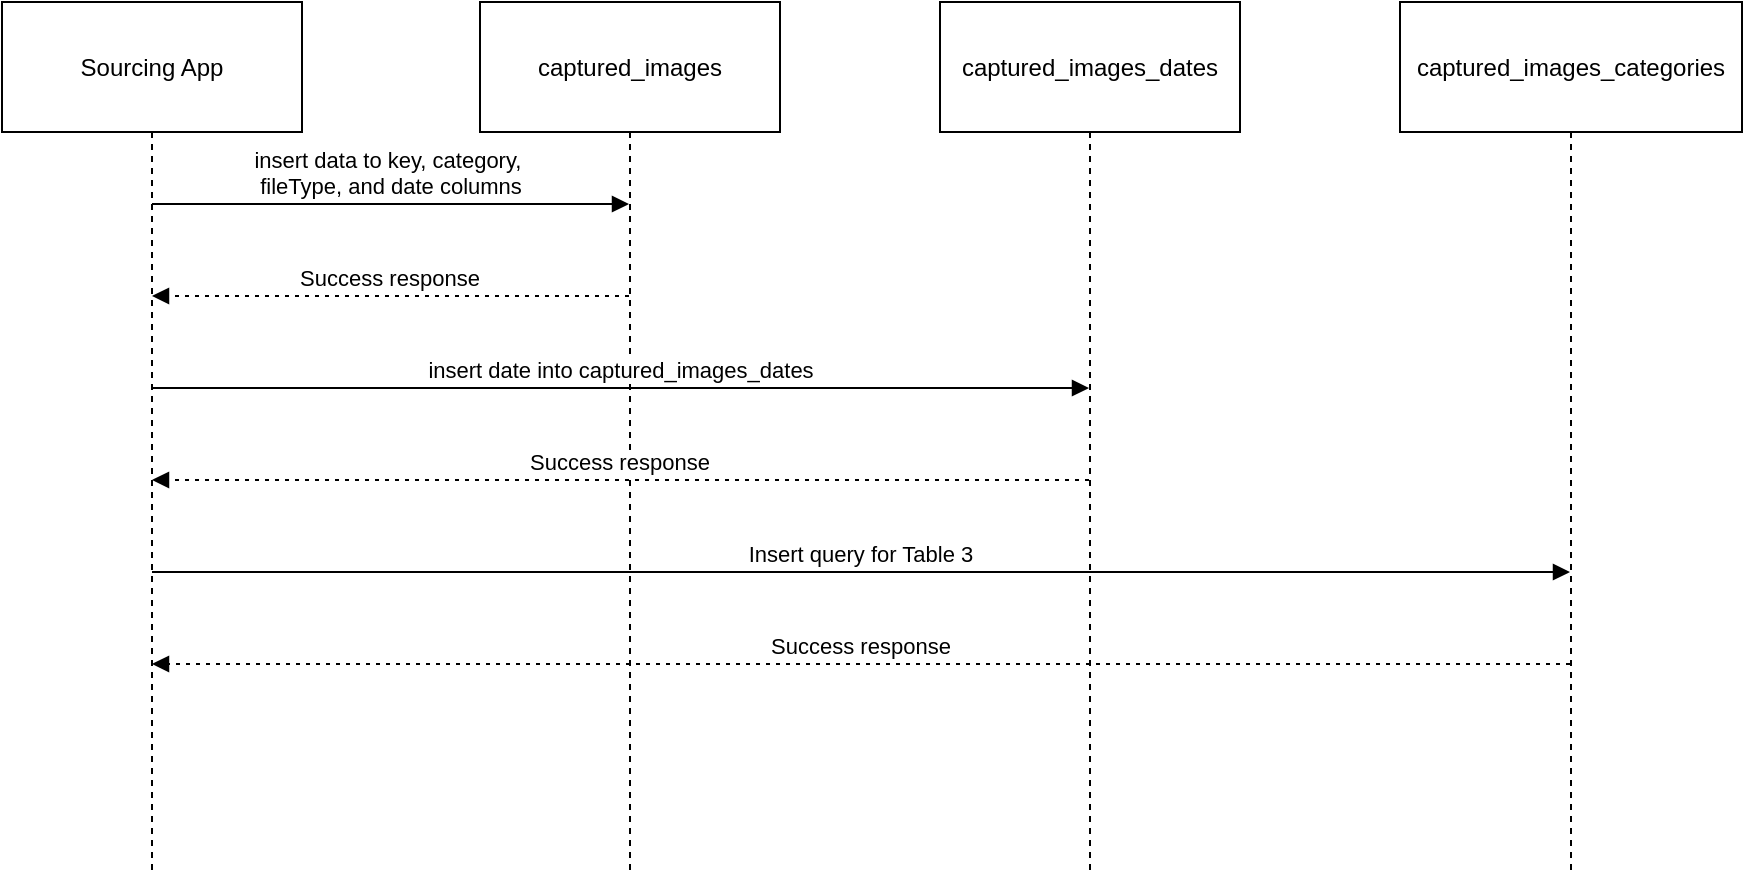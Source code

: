 <mxfile version="24.4.0" type="github">
  <diagram name="Page-1" id="mCVVEa3smK-YiZ0mzxus">
    <mxGraphModel dx="821" dy="466" grid="1" gridSize="10" guides="1" tooltips="1" connect="1" arrows="1" fold="1" page="1" pageScale="1" pageWidth="827" pageHeight="1169" math="0" shadow="0">
      <root>
        <mxCell id="0" />
        <mxCell id="1" parent="0" />
        <mxCell id="NOcSir-Sgeb0x2OFEILC-6" value="Sourcing App" style="shape=umlLifeline;perimeter=lifelinePerimeter;whiteSpace=wrap;container=1;dropTarget=0;collapsible=0;recursiveResize=0;outlineConnect=0;portConstraint=eastwest;newEdgeStyle={&quot;edgeStyle&quot;:&quot;elbowEdgeStyle&quot;,&quot;elbow&quot;:&quot;vertical&quot;,&quot;curved&quot;:0,&quot;rounded&quot;:0};size=65;" vertex="1" parent="1">
          <mxGeometry x="20" y="20" width="150" height="436" as="geometry" />
        </mxCell>
        <mxCell id="NOcSir-Sgeb0x2OFEILC-7" value="captured_images" style="shape=umlLifeline;perimeter=lifelinePerimeter;whiteSpace=wrap;container=1;dropTarget=0;collapsible=0;recursiveResize=0;outlineConnect=0;portConstraint=eastwest;newEdgeStyle={&quot;edgeStyle&quot;:&quot;elbowEdgeStyle&quot;,&quot;elbow&quot;:&quot;vertical&quot;,&quot;curved&quot;:0,&quot;rounded&quot;:0};size=65;" vertex="1" parent="1">
          <mxGeometry x="259" y="20" width="150" height="436" as="geometry" />
        </mxCell>
        <mxCell id="NOcSir-Sgeb0x2OFEILC-8" value="insert data to key, category, &#xa;fileType, and date columns" style="verticalAlign=bottom;endArrow=block;edgeStyle=elbowEdgeStyle;elbow=horizontal;curved=0;rounded=0;" edge="1" parent="1" source="NOcSir-Sgeb0x2OFEILC-6" target="NOcSir-Sgeb0x2OFEILC-7">
          <mxGeometry relative="1" as="geometry">
            <Array as="points">
              <mxPoint x="225" y="121" />
            </Array>
          </mxGeometry>
        </mxCell>
        <mxCell id="NOcSir-Sgeb0x2OFEILC-9" value="Success response" style="verticalAlign=bottom;endArrow=block;edgeStyle=elbowEdgeStyle;elbow=vertical;curved=0;rounded=0;dashed=1;dashPattern=2 3;" edge="1" parent="1" source="NOcSir-Sgeb0x2OFEILC-7" target="NOcSir-Sgeb0x2OFEILC-6">
          <mxGeometry relative="1" as="geometry">
            <Array as="points">
              <mxPoint x="225" y="167" />
            </Array>
          </mxGeometry>
        </mxCell>
        <mxCell id="NOcSir-Sgeb0x2OFEILC-10" value="insert date into captured_images_dates" style="verticalAlign=bottom;endArrow=block;edgeStyle=elbowEdgeStyle;elbow=vertical;curved=0;rounded=0;" edge="1" parent="1" source="NOcSir-Sgeb0x2OFEILC-6" target="NOcSir-Sgeb0x2OFEILC-16">
          <mxGeometry relative="1" as="geometry">
            <Array as="points">
              <mxPoint x="225" y="213" />
            </Array>
          </mxGeometry>
        </mxCell>
        <mxCell id="NOcSir-Sgeb0x2OFEILC-11" value="Success response" style="verticalAlign=bottom;endArrow=block;edgeStyle=elbowEdgeStyle;elbow=vertical;curved=0;rounded=0;dashed=1;dashPattern=2 3;" edge="1" parent="1" source="NOcSir-Sgeb0x2OFEILC-16" target="NOcSir-Sgeb0x2OFEILC-6">
          <mxGeometry relative="1" as="geometry">
            <Array as="points">
              <mxPoint x="225" y="259" />
            </Array>
          </mxGeometry>
        </mxCell>
        <mxCell id="NOcSir-Sgeb0x2OFEILC-12" value="Insert query for Table 3" style="verticalAlign=bottom;endArrow=block;edgeStyle=elbowEdgeStyle;elbow=vertical;curved=0;rounded=0;" edge="1" parent="1" source="NOcSir-Sgeb0x2OFEILC-6" target="NOcSir-Sgeb0x2OFEILC-18">
          <mxGeometry relative="1" as="geometry">
            <Array as="points">
              <mxPoint x="225" y="305" />
            </Array>
          </mxGeometry>
        </mxCell>
        <mxCell id="NOcSir-Sgeb0x2OFEILC-13" value="Success response" style="verticalAlign=bottom;endArrow=block;edgeStyle=elbowEdgeStyle;elbow=vertical;curved=0;rounded=0;dashed=1;dashPattern=2 3;" edge="1" parent="1" source="NOcSir-Sgeb0x2OFEILC-18" target="NOcSir-Sgeb0x2OFEILC-6">
          <mxGeometry relative="1" as="geometry">
            <Array as="points">
              <mxPoint x="225" y="351" />
            </Array>
          </mxGeometry>
        </mxCell>
        <mxCell id="NOcSir-Sgeb0x2OFEILC-16" value="captured_images_dates" style="shape=umlLifeline;perimeter=lifelinePerimeter;whiteSpace=wrap;container=1;dropTarget=0;collapsible=0;recursiveResize=0;outlineConnect=0;portConstraint=eastwest;newEdgeStyle={&quot;edgeStyle&quot;:&quot;elbowEdgeStyle&quot;,&quot;elbow&quot;:&quot;vertical&quot;,&quot;curved&quot;:0,&quot;rounded&quot;:0};size=65;" vertex="1" parent="1">
          <mxGeometry x="489" y="20" width="150" height="436" as="geometry" />
        </mxCell>
        <mxCell id="NOcSir-Sgeb0x2OFEILC-18" value="captured_images_categories" style="shape=umlLifeline;perimeter=lifelinePerimeter;whiteSpace=wrap;container=1;dropTarget=0;collapsible=0;recursiveResize=0;outlineConnect=0;portConstraint=eastwest;newEdgeStyle={&quot;edgeStyle&quot;:&quot;elbowEdgeStyle&quot;,&quot;elbow&quot;:&quot;vertical&quot;,&quot;curved&quot;:0,&quot;rounded&quot;:0};size=65;" vertex="1" parent="1">
          <mxGeometry x="719" y="20" width="171" height="436" as="geometry" />
        </mxCell>
      </root>
    </mxGraphModel>
  </diagram>
</mxfile>
